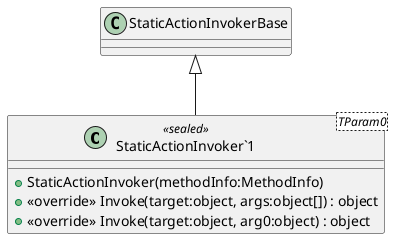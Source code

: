 @startuml
class "StaticActionInvoker`1"<TParam0> <<sealed>> {
    + StaticActionInvoker(methodInfo:MethodInfo)
    + <<override>> Invoke(target:object, args:object[]) : object
    + <<override>> Invoke(target:object, arg0:object) : object
}
StaticActionInvokerBase <|-- "StaticActionInvoker`1"
@enduml
